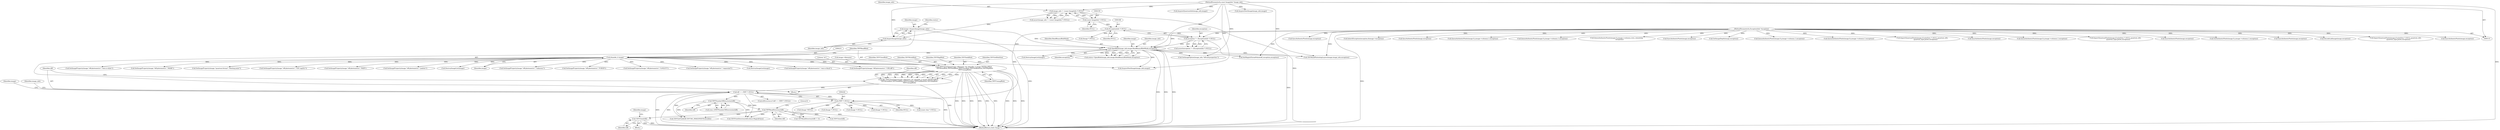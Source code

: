 digraph "0_ImageMagick_f8877abac8e568b2f339cca70c2c3c1b6eaec288@pointer" {
"1000321" [label="(Call,TIFFClose(tiff))"];
"1000290" [label="(Call,TIFFReadDirectory(tiff))"];
"1000269" [label="(Call,TIFFNumberOfDirectories(tiff))"];
"1000241" [label="(Call,tiff == (TIFF *) NULL)"];
"1000223" [label="(Call,tiff=TIFFClientOpen(image->filename,\"rb\",(thandle_t) image,TIFFReadBlob,\n    TIFFWriteBlob,TIFFSeekBlob,TIFFCloseBlob,TIFFGetBlobSize,TIFFMapBlob,\n    TIFFUnmapBlob))"];
"1000225" [label="(Call,TIFFClientOpen(image->filename,\"rb\",(thandle_t) image,TIFFReadBlob,\n    TIFFWriteBlob,TIFFSeekBlob,TIFFCloseBlob,TIFFGetBlobSize,TIFFMapBlob,\n    TIFFUnmapBlob))"];
"1000230" [label="(Call,(thandle_t) image)"];
"1000200" [label="(Call,OpenBlob(image_info,image,ReadBinaryBlobMode,exception))"];
"1000196" [label="(Call,AcquireImage(image_info))"];
"1000156" [label="(Call,image_info != (const ImageInfo *) NULL)"];
"1000116" [label="(MethodParameterIn,const ImageInfo *image_info)"];
"1000158" [label="(Call,(const ImageInfo *) NULL)"];
"1000194" [label="(Call,image=AcquireImage(image_info))"];
"1000183" [label="(Call,exception != (ExceptionInfo *) NULL)"];
"1000117" [label="(MethodParameterIn,ExceptionInfo *exception)"];
"1000185" [label="(Call,(ExceptionInfo *) NULL)"];
"1000243" [label="(Call,(TIFF *) NULL)"];
"1000202" [label="(Identifier,image)"];
"1000182" [label="(Call,assert(exception != (ExceptionInfo *) NULL))"];
"1000212" [label="(Call,DestroyImageList(image))"];
"1002990" [label="(Call,SyncAuthenticPixels(image,exception))"];
"1000194" [label="(Call,image=AcquireImage(image_info))"];
"1001494" [label="(Call,GetImageDepth(image,exception))"];
"1000197" [label="(Identifier,image_info)"];
"1001115" [label="(Call,AcquireQuantumInfo(image_info,image))"];
"1003137" [label="(Call,QueueAuthenticPixels(image,0,y,image->columns,1,exception))"];
"1000514" [label="(Call,SetImageProperty(image,\"tiff:photometric\",\"LOGLUV\"))"];
"1000345" [label="(Call,TIFFPrintDirectory(tiff,stdout,MagickFalse))"];
"1000236" [label="(Identifier,TIFFCloseBlob)"];
"1000532" [label="(Call,SetImageProperty(image,\"tiff:photometric\",\"separated\"))"];
"1000300" [label="(Call,TIFFClose(tiff))"];
"1002329" [label="(Call,QueueAuthenticPixels(image,0,y,image->columns,1,exception))"];
"1000249" [label="(Call,DestroyImageList(image))"];
"1000117" [label="(MethodParameterIn,ExceptionInfo *exception)"];
"1000234" [label="(Identifier,TIFFWriteBlob)"];
"1000195" [label="(Identifier,image)"];
"1003406" [label="(MethodReturn,static Image *)"];
"1000199" [label="(Identifier,status)"];
"1000238" [label="(Identifier,TIFFMapBlob)"];
"1000158" [label="(Call,(const ImageInfo *) NULL)"];
"1000241" [label="(Call,tiff == (TIFF *) NULL)"];
"1000460" [label="(Call,SetImageProperty(image,\"tiff:photometric\",\"min-is-black\"))"];
"1000736" [label="(Call,(const char *) NULL)"];
"1000269" [label="(Call,TIFFNumberOfDirectories(tiff))"];
"1000232" [label="(Identifier,image)"];
"1002244" [label="(Call,ImportQuantumPixels(image,(CacheView *) NULL,quantum_info,\n              quantum_type,pixels,exception))"];
"1000184" [label="(Identifier,exception)"];
"1000233" [label="(Identifier,TIFFReadBlob)"];
"1000322" [label="(Identifier,tiff)"];
"1000160" [label="(Identifier,NULL)"];
"1000496" [label="(Call,SetImageProperty(image,\"tiff:photometric\",\"CIELAB\"))"];
"1000196" [label="(Call,AcquireImage(image_info))"];
"1000155" [label="(Call,assert(image_info != (const ImageInfo *) NULL))"];
"1000248" [label="(Identifier,image)"];
"1002450" [label="(Call,SyncAuthenticPixels(image,exception))"];
"1002510" [label="(Call,QueueAuthenticPixels(image,0,y,image->columns,1,exception))"];
"1000156" [label="(Call,image_info != (const ImageInfo *) NULL)"];
"1001867" [label="(Call,ImportQuantumPixels(image,(CacheView *) NULL,quantum_info,\n            quantum_type,pixels,exception))"];
"1000201" [label="(Identifier,image_info)"];
"1002629" [label="(Call,SyncAuthenticPixels(image,exception))"];
"1002158" [label="(Call,GetAuthenticPixels(image,0,y,image->columns,1,exception))"];
"1000469" [label="(Call,SetImageProperty(image,\"tiff:photometric\",\"min-is-white\"))"];
"1000310" [label="(Call,AcquireNextImage(image_info,image))"];
"1003400" [label="(Call,(Image *)NULL)"];
"1000290" [label="(Call,TIFFReadDirectory(tiff))"];
"1000258" [label="(Identifier,image_info)"];
"1002077" [label="(Call,SyncAuthenticPixels(image,exception))"];
"1003265" [label="(Call,DecodeLabImage(image,exception))"];
"1000291" [label="(Identifier,tiff)"];
"1000523" [label="(Call,SetImageProperty(image,\"tiff:photometric\",\"MASK\"))"];
"1000449" [label="(Call,SetImageProperty(image,\"quantum:format\",\"floating-point\"))"];
"1000220" [label="(Call,SetMagickThreadValue(tiff_exception,exception))"];
"1000223" [label="(Call,tiff=TIFFClientOpen(image->filename,\"rb\",(thandle_t) image,TIFFReadBlob,\n    TIFFWriteBlob,TIFFSeekBlob,TIFFCloseBlob,TIFFGetBlobSize,TIFFMapBlob,\n    TIFFUnmapBlob))"];
"1000320" [label="(Block,)"];
"1000307" [label="(Call,(Image *) NULL)"];
"1000352" [label="(Call,TIFFGetField(tiff,TIFFTAG_IMAGEWIDTH,&width))"];
"1000252" [label="(Call,(Image *) NULL)"];
"1000116" [label="(MethodParameterIn,const ImageInfo *image_info)"];
"1000225" [label="(Call,TIFFClientOpen(image->filename,\"rb\",(thandle_t) image,TIFFReadBlob,\n    TIFFWriteBlob,TIFFSeekBlob,TIFFCloseBlob,TIFFGetBlobSize,TIFFMapBlob,\n    TIFFUnmapBlob))"];
"1002066" [label="(Call,ImportQuantumPixels(image,(CacheView *) NULL,quantum_info,\n            quantum_type,pixels,exception))"];
"1000239" [label="(Identifier,TIFFUnmapBlob)"];
"1000289" [label="(Call,TIFFReadDirectory(tiff) != 0)"];
"1000215" [label="(Call,(Image *) NULL)"];
"1000118" [label="(Block,)"];
"1000292" [label="(Literal,0)"];
"1000203" [label="(Identifier,ReadBinaryBlobMode)"];
"1002255" [label="(Call,SyncAuthenticPixels(image,exception))"];
"1000157" [label="(Identifier,image_info)"];
"1003376" [label="(Call,TIFFReadPhotoshopLayers(image,image_info,exception))"];
"1000321" [label="(Call,TIFFClose(tiff))"];
"1000505" [label="(Call,SetImageProperty(image,\"tiff:photometric\",\"CIE Log2(L)\"))"];
"1000230" [label="(Call,(thandle_t) image)"];
"1000183" [label="(Call,exception != (ExceptionInfo *) NULL)"];
"1000200" [label="(Call,OpenBlob(image_info,image,ReadBinaryBlobMode,exception))"];
"1000242" [label="(Identifier,tiff)"];
"1001878" [label="(Call,SyncAuthenticPixels(image,exception))"];
"1000487" [label="(Call,SetImageProperty(image,\"tiff:photometric\",\"RGB\"))"];
"1000185" [label="(Call,(ExceptionInfo *) NULL)"];
"1000317" [label="(Call,(Image *) NULL)"];
"1000478" [label="(Call,SetImageProperty(image,\"tiff:photometric\",\"palette\"))"];
"1000304" [label="(Call,DestroyImageList(image))"];
"1000267" [label="(Call,(size_t)TIFFNumberOfDirectories(tiff))"];
"1001546" [label="(Call,InheritException(exception,&image->exception))"];
"1003330" [label="(Call,AcquireNextImage(image_info,image))"];
"1000270" [label="(Identifier,tiff)"];
"1000224" [label="(Identifier,tiff)"];
"1000324" [label="(Identifier,image)"];
"1000235" [label="(Identifier,TIFFSeekBlob)"];
"1003218" [label="(Call,SyncAuthenticPixels(image,exception))"];
"1000187" [label="(Identifier,NULL)"];
"1002048" [label="(Call,QueueAuthenticPixels(image,0,y,image->columns,1,exception))"];
"1000729" [label="(Call,GetImageOption(image_info,\"tiff:exif-properties\"))"];
"1000237" [label="(Identifier,TIFFGetBlobSize)"];
"1000204" [label="(Identifier,exception)"];
"1001849" [label="(Call,QueueAuthenticPixels(image,0,y,image->columns,1,exception))"];
"1000240" [label="(ControlStructure,if (tiff == (TIFF *) NULL))"];
"1000245" [label="(Identifier,NULL)"];
"1000243" [label="(Call,(TIFF *) NULL)"];
"1000229" [label="(Literal,\"rb\")"];
"1000550" [label="(Call,SetImageProperty(image,\"tiff:photometric\",\"unknown\"))"];
"1002785" [label="(Call,QueueAuthenticPixels(image,0,y,image->columns,rows_remaining,\n            exception))"];
"1000198" [label="(Call,status=OpenBlob(image_info,image,ReadBinaryBlobMode,exception))"];
"1000226" [label="(Call,image->filename)"];
"1000541" [label="(Call,SetImageProperty(image,\"tiff:photometric\",\"YCBCR\"))"];
"1000321" -> "1000320"  [label="AST: "];
"1000321" -> "1000322"  [label="CFG: "];
"1000322" -> "1000321"  [label="AST: "];
"1000324" -> "1000321"  [label="CFG: "];
"1000321" -> "1003406"  [label="DDG: "];
"1000321" -> "1003406"  [label="DDG: "];
"1000290" -> "1000321"  [label="DDG: "];
"1000290" -> "1000289"  [label="AST: "];
"1000290" -> "1000291"  [label="CFG: "];
"1000291" -> "1000290"  [label="AST: "];
"1000292" -> "1000290"  [label="CFG: "];
"1000290" -> "1000289"  [label="DDG: "];
"1000269" -> "1000290"  [label="DDG: "];
"1000290" -> "1000300"  [label="DDG: "];
"1000290" -> "1000345"  [label="DDG: "];
"1000290" -> "1000352"  [label="DDG: "];
"1000269" -> "1000267"  [label="AST: "];
"1000269" -> "1000270"  [label="CFG: "];
"1000270" -> "1000269"  [label="AST: "];
"1000267" -> "1000269"  [label="CFG: "];
"1000269" -> "1000267"  [label="DDG: "];
"1000241" -> "1000269"  [label="DDG: "];
"1000269" -> "1000345"  [label="DDG: "];
"1000269" -> "1000352"  [label="DDG: "];
"1000241" -> "1000240"  [label="AST: "];
"1000241" -> "1000243"  [label="CFG: "];
"1000242" -> "1000241"  [label="AST: "];
"1000243" -> "1000241"  [label="AST: "];
"1000248" -> "1000241"  [label="CFG: "];
"1000258" -> "1000241"  [label="CFG: "];
"1000241" -> "1003406"  [label="DDG: "];
"1000241" -> "1003406"  [label="DDG: "];
"1000241" -> "1003406"  [label="DDG: "];
"1000223" -> "1000241"  [label="DDG: "];
"1000243" -> "1000241"  [label="DDG: "];
"1000241" -> "1000345"  [label="DDG: "];
"1000241" -> "1000352"  [label="DDG: "];
"1000223" -> "1000118"  [label="AST: "];
"1000223" -> "1000225"  [label="CFG: "];
"1000224" -> "1000223"  [label="AST: "];
"1000225" -> "1000223"  [label="AST: "];
"1000242" -> "1000223"  [label="CFG: "];
"1000223" -> "1003406"  [label="DDG: "];
"1000225" -> "1000223"  [label="DDG: "];
"1000225" -> "1000223"  [label="DDG: "];
"1000225" -> "1000223"  [label="DDG: "];
"1000225" -> "1000223"  [label="DDG: "];
"1000225" -> "1000223"  [label="DDG: "];
"1000225" -> "1000223"  [label="DDG: "];
"1000225" -> "1000223"  [label="DDG: "];
"1000225" -> "1000223"  [label="DDG: "];
"1000225" -> "1000223"  [label="DDG: "];
"1000225" -> "1000223"  [label="DDG: "];
"1000225" -> "1000239"  [label="CFG: "];
"1000226" -> "1000225"  [label="AST: "];
"1000229" -> "1000225"  [label="AST: "];
"1000230" -> "1000225"  [label="AST: "];
"1000233" -> "1000225"  [label="AST: "];
"1000234" -> "1000225"  [label="AST: "];
"1000235" -> "1000225"  [label="AST: "];
"1000236" -> "1000225"  [label="AST: "];
"1000237" -> "1000225"  [label="AST: "];
"1000238" -> "1000225"  [label="AST: "];
"1000239" -> "1000225"  [label="AST: "];
"1000225" -> "1003406"  [label="DDG: "];
"1000225" -> "1003406"  [label="DDG: "];
"1000225" -> "1003406"  [label="DDG: "];
"1000225" -> "1003406"  [label="DDG: "];
"1000225" -> "1003406"  [label="DDG: "];
"1000225" -> "1003406"  [label="DDG: "];
"1000225" -> "1003406"  [label="DDG: "];
"1000225" -> "1003406"  [label="DDG: "];
"1000225" -> "1003406"  [label="DDG: "];
"1000230" -> "1000225"  [label="DDG: "];
"1000230" -> "1000232"  [label="CFG: "];
"1000231" -> "1000230"  [label="AST: "];
"1000232" -> "1000230"  [label="AST: "];
"1000233" -> "1000230"  [label="CFG: "];
"1000200" -> "1000230"  [label="DDG: "];
"1000230" -> "1000249"  [label="DDG: "];
"1000230" -> "1000304"  [label="DDG: "];
"1000230" -> "1000310"  [label="DDG: "];
"1000230" -> "1000449"  [label="DDG: "];
"1000230" -> "1000460"  [label="DDG: "];
"1000230" -> "1000469"  [label="DDG: "];
"1000230" -> "1000478"  [label="DDG: "];
"1000230" -> "1000487"  [label="DDG: "];
"1000230" -> "1000496"  [label="DDG: "];
"1000230" -> "1000505"  [label="DDG: "];
"1000230" -> "1000514"  [label="DDG: "];
"1000230" -> "1000523"  [label="DDG: "];
"1000230" -> "1000532"  [label="DDG: "];
"1000230" -> "1000541"  [label="DDG: "];
"1000230" -> "1000550"  [label="DDG: "];
"1000200" -> "1000198"  [label="AST: "];
"1000200" -> "1000204"  [label="CFG: "];
"1000201" -> "1000200"  [label="AST: "];
"1000202" -> "1000200"  [label="AST: "];
"1000203" -> "1000200"  [label="AST: "];
"1000204" -> "1000200"  [label="AST: "];
"1000198" -> "1000200"  [label="CFG: "];
"1000200" -> "1003406"  [label="DDG: "];
"1000200" -> "1003406"  [label="DDG: "];
"1000200" -> "1003406"  [label="DDG: "];
"1000200" -> "1000198"  [label="DDG: "];
"1000200" -> "1000198"  [label="DDG: "];
"1000200" -> "1000198"  [label="DDG: "];
"1000200" -> "1000198"  [label="DDG: "];
"1000196" -> "1000200"  [label="DDG: "];
"1000116" -> "1000200"  [label="DDG: "];
"1000194" -> "1000200"  [label="DDG: "];
"1000183" -> "1000200"  [label="DDG: "];
"1000117" -> "1000200"  [label="DDG: "];
"1000200" -> "1000212"  [label="DDG: "];
"1000200" -> "1000220"  [label="DDG: "];
"1000200" -> "1000310"  [label="DDG: "];
"1000200" -> "1000729"  [label="DDG: "];
"1000200" -> "1003376"  [label="DDG: "];
"1000196" -> "1000194"  [label="AST: "];
"1000196" -> "1000197"  [label="CFG: "];
"1000197" -> "1000196"  [label="AST: "];
"1000194" -> "1000196"  [label="CFG: "];
"1000196" -> "1000194"  [label="DDG: "];
"1000156" -> "1000196"  [label="DDG: "];
"1000116" -> "1000196"  [label="DDG: "];
"1000156" -> "1000155"  [label="AST: "];
"1000156" -> "1000158"  [label="CFG: "];
"1000157" -> "1000156"  [label="AST: "];
"1000158" -> "1000156"  [label="AST: "];
"1000155" -> "1000156"  [label="CFG: "];
"1000156" -> "1003406"  [label="DDG: "];
"1000156" -> "1000155"  [label="DDG: "];
"1000156" -> "1000155"  [label="DDG: "];
"1000116" -> "1000156"  [label="DDG: "];
"1000158" -> "1000156"  [label="DDG: "];
"1000116" -> "1000115"  [label="AST: "];
"1000116" -> "1003406"  [label="DDG: "];
"1000116" -> "1000310"  [label="DDG: "];
"1000116" -> "1000729"  [label="DDG: "];
"1000116" -> "1001115"  [label="DDG: "];
"1000116" -> "1003330"  [label="DDG: "];
"1000116" -> "1003376"  [label="DDG: "];
"1000158" -> "1000160"  [label="CFG: "];
"1000159" -> "1000158"  [label="AST: "];
"1000160" -> "1000158"  [label="AST: "];
"1000158" -> "1000185"  [label="DDG: "];
"1000194" -> "1000118"  [label="AST: "];
"1000195" -> "1000194"  [label="AST: "];
"1000199" -> "1000194"  [label="CFG: "];
"1000194" -> "1003406"  [label="DDG: "];
"1000183" -> "1000182"  [label="AST: "];
"1000183" -> "1000185"  [label="CFG: "];
"1000184" -> "1000183"  [label="AST: "];
"1000185" -> "1000183"  [label="AST: "];
"1000182" -> "1000183"  [label="CFG: "];
"1000183" -> "1003406"  [label="DDG: "];
"1000183" -> "1000182"  [label="DDG: "];
"1000183" -> "1000182"  [label="DDG: "];
"1000117" -> "1000183"  [label="DDG: "];
"1000185" -> "1000183"  [label="DDG: "];
"1000117" -> "1000115"  [label="AST: "];
"1000117" -> "1003406"  [label="DDG: "];
"1000117" -> "1000220"  [label="DDG: "];
"1000117" -> "1001494"  [label="DDG: "];
"1000117" -> "1001546"  [label="DDG: "];
"1000117" -> "1001849"  [label="DDG: "];
"1000117" -> "1001867"  [label="DDG: "];
"1000117" -> "1001878"  [label="DDG: "];
"1000117" -> "1002048"  [label="DDG: "];
"1000117" -> "1002066"  [label="DDG: "];
"1000117" -> "1002077"  [label="DDG: "];
"1000117" -> "1002158"  [label="DDG: "];
"1000117" -> "1002244"  [label="DDG: "];
"1000117" -> "1002255"  [label="DDG: "];
"1000117" -> "1002329"  [label="DDG: "];
"1000117" -> "1002450"  [label="DDG: "];
"1000117" -> "1002510"  [label="DDG: "];
"1000117" -> "1002629"  [label="DDG: "];
"1000117" -> "1002785"  [label="DDG: "];
"1000117" -> "1002990"  [label="DDG: "];
"1000117" -> "1003137"  [label="DDG: "];
"1000117" -> "1003218"  [label="DDG: "];
"1000117" -> "1003265"  [label="DDG: "];
"1000117" -> "1003376"  [label="DDG: "];
"1000185" -> "1000187"  [label="CFG: "];
"1000186" -> "1000185"  [label="AST: "];
"1000187" -> "1000185"  [label="AST: "];
"1000185" -> "1000215"  [label="DDG: "];
"1000185" -> "1000243"  [label="DDG: "];
"1000243" -> "1000245"  [label="CFG: "];
"1000244" -> "1000243"  [label="AST: "];
"1000245" -> "1000243"  [label="AST: "];
"1000243" -> "1003406"  [label="DDG: "];
"1000243" -> "1000252"  [label="DDG: "];
"1000243" -> "1000307"  [label="DDG: "];
"1000243" -> "1000317"  [label="DDG: "];
"1000243" -> "1000736"  [label="DDG: "];
"1000243" -> "1003400"  [label="DDG: "];
}
